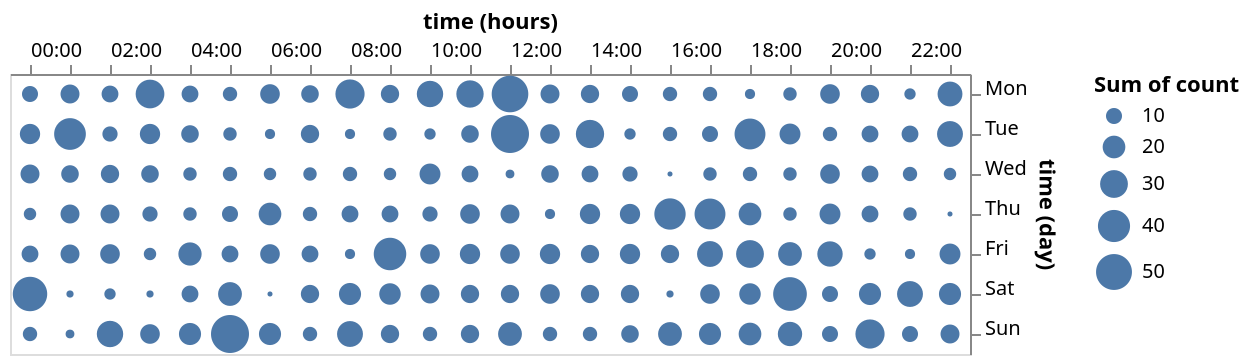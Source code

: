 {"$schema": "https://vega.github.io/schema/vega-lite/v4.json", "description": "Testing labelAngle signals", "data": {"values": [{"time": "2015/01/01 01:00:00", "count": 2}, {"time": "2015/01/01 04:00:00", "count": 3}, {"time": "2015/01/01 05:00:00", "count": 1}, {"time": "2015/01/01 08:00:00", "count": 1}, {"time": "2015/01/01 09:00:00", "count": 3}, {"time": "2015/01/01 11:00:00", "count": 1}, {"time": "2015/01/01 14:00:00", "count": 3}, {"time": "2015/01/01 19:00:00", "count": 1}, {"time": "2015/01/01 22:00:00", "count": 1}, {"time": "2015/01/02 01:00:00", "count": 2}, {"time": "2015/01/02 09:00:00", "count": 1}, {"time": "2015/01/02 10:00:00", "count": 3}, {"time": "2015/01/02 12:00:00", "count": 2}, {"time": "2015/01/02 13:00:00", "count": 2}, {"time": "2015/01/02 21:00:00", "count": 3}, {"time": "2015/01/02 23:00:00", "count": 1}, {"time": "2015/01/03 00:00:00", "count": 2}, {"time": "2015/01/03 08:00:00", "count": 2}, {"time": "2015/01/03 10:00:00", "count": 1}, {"time": "2015/01/03 12:00:00", "count": 2}, {"time": "2015/01/03 13:00:00", "count": 2}, {"time": "2015/01/03 17:00:00", "count": 1}, {"time": "2015/01/03 18:00:00", "count": 1}, {"time": "2015/01/03 21:00:00", "count": 2}, {"time": "2015/01/03 22:00:00", "count": 2}, {"time": "2015/01/04 00:00:00", "count": 2}, {"time": "2015/01/04 13:00:00", "count": 1}, {"time": "2015/01/04 15:00:00", "count": 1}, {"time": "2015/01/04 19:00:00", "count": 1}, {"time": "2015/01/04 20:00:00", "count": 6}, {"time": "2015/01/04 21:00:00", "count": 2}, {"time": "2015/01/05 04:00:00", "count": 1}, {"time": "2015/01/05 06:00:00", "count": 3}, {"time": "2015/01/05 07:00:00", "count": 1}, {"time": "2015/01/05 09:00:00", "count": 1}, {"time": "2015/01/05 10:00:00", "count": 2}, {"time": "2015/01/05 11:00:00", "count": 4}, {"time": "2015/01/05 13:00:00", "count": 2}, {"time": "2015/01/05 14:00:00", "count": 2}, {"time": "2015/01/06 00:00:00", "count": 5}, {"time": "2015/01/06 03:00:00", "count": 1}, {"time": "2015/01/06 04:00:00", "count": 1}, {"time": "2015/01/06 05:00:00", "count": 1}, {"time": "2015/01/06 07:00:00", "count": 9}, {"time": "2015/01/06 11:00:00", "count": 1}, {"time": "2015/01/06 14:00:00", "count": 24}, {"time": "2015/01/06 21:00:00", "count": 1}, {"time": "2015/01/07 02:00:00", "count": 1}, {"time": "2015/01/07 03:00:00", "count": 1}, {"time": "2015/01/07 07:00:00", "count": 1}, {"time": "2015/01/07 08:00:00", "count": 1}, {"time": "2015/01/07 09:00:00", "count": 1}, {"time": "2015/01/07 13:00:00", "count": 1}, {"time": "2015/01/07 14:00:00", "count": 2}, {"time": "2015/01/07 18:00:00", "count": 1}, {"time": "2015/01/07 19:00:00", "count": 2}, {"time": "2015/01/08 01:00:00", "count": 1}, {"time": "2015/01/08 03:00:00", "count": 1}, {"time": "2015/01/08 06:00:00", "count": 12}, {"time": "2015/01/08 09:00:00", "count": 2}, {"time": "2015/01/08 11:00:00", "count": 1}, {"time": "2015/01/08 14:00:00", "count": 2}, {"time": "2015/01/08 18:00:00", "count": 1}, {"time": "2015/01/09 02:00:00", "count": 2}, {"time": "2015/01/09 05:00:00", "count": 1}, {"time": "2015/01/09 07:00:00", "count": 10}, {"time": "2015/01/09 08:00:00", "count": 1}, {"time": "2015/01/09 09:00:00", "count": 1}, {"time": "2015/01/09 13:00:00", "count": 1}, {"time": "2015/01/09 17:00:00", "count": 2}, {"time": "2015/01/09 20:00:00", "count": 4}, {"time": "2015/01/10 05:00:00", "count": 2}, {"time": "2015/01/10 15:00:00", "count": 2}, {"time": "2015/01/10 17:00:00", "count": 5}, {"time": "2015/01/10 22:00:00", "count": 1}, {"time": "2015/01/10 23:00:00", "count": 1}, {"time": "2015/01/11 06:00:00", "count": 2}, {"time": "2015/01/11 09:00:00", "count": 1}, {"time": "2015/01/11 12:00:00", "count": 2}, {"time": "2015/01/11 14:00:00", "count": 2}, {"time": "2015/01/11 16:00:00", "count": 1}, {"time": "2015/01/11 19:00:00", "count": 2}, {"time": "2015/01/11 22:00:00", "count": 1}, {"time": "2015/01/12 00:00:00", "count": 1}, {"time": "2015/01/12 01:00:00", "count": 8}, {"time": "2015/01/12 04:00:00", "count": 1}, {"time": "2015/01/12 06:00:00", "count": 1}, {"time": "2015/01/12 08:00:00", "count": 3}, {"time": "2015/01/12 10:00:00", "count": 1}, {"time": "2015/01/12 11:00:00", "count": 1}, {"time": "2015/01/12 14:00:00", "count": 1}, {"time": "2015/01/12 16:00:00", "count": 1}, {"time": "2015/01/12 17:00:00", "count": 3}, {"time": "2015/01/12 23:00:00", "count": 1}, {"time": "2015/01/13 13:00:00", "count": 1}, {"time": "2015/01/13 15:00:00", "count": 1}, {"time": "2015/01/13 22:00:00", "count": 1}, {"time": "2015/01/14 04:00:00", "count": 1}, {"time": "2015/01/14 08:00:00", "count": 1}, {"time": "2015/01/14 15:00:00", "count": 3}, {"time": "2015/01/14 22:00:00", "count": 1}, {"time": "2015/01/15 00:00:00", "count": 2}, {"time": "2015/01/15 01:00:00", "count": 4}, {"time": "2015/01/15 03:00:00", "count": 2}, {"time": "2015/01/15 11:00:00", "count": 1}, {"time": "2015/01/15 12:00:00", "count": 6}, {"time": "2015/01/15 15:00:00", "count": 1}, {"time": "2015/01/15 19:00:00", "count": 1}, {"time": "2015/01/16 04:00:00", "count": 2}, {"time": "2015/01/16 14:00:00", "count": 2}, {"time": "2015/01/16 15:00:00", "count": 1}, {"time": "2015/01/16 17:00:00", "count": 1}, {"time": "2015/01/16 18:00:00", "count": 1}, {"time": "2015/01/16 19:00:00", "count": 1}, {"time": "2015/01/16 20:00:00", "count": 1}, {"time": "2015/01/17 10:00:00", "count": 1}, {"time": "2015/01/17 22:00:00", "count": 2}, {"time": "2015/01/17 23:00:00", "count": 2}, {"time": "2015/01/18 02:00:00", "count": 5}, {"time": "2015/01/18 03:00:00", "count": 9}, {"time": "2015/01/18 06:00:00", "count": 2}, {"time": "2015/01/18 07:00:00", "count": 1}, {"time": "2015/01/18 10:00:00", "count": 1}, {"time": "2015/01/18 12:00:00", "count": 10}, {"time": "2015/01/18 14:00:00", "count": 1}, {"time": "2015/01/18 15:00:00", "count": 3}, {"time": "2015/01/18 16:00:00", "count": 2}, {"time": "2015/01/18 18:00:00", "count": 2}, {"time": "2015/01/18 19:00:00", "count": 2}, {"time": "2015/01/18 22:00:00", "count": 1}, {"time": "2015/01/19 01:00:00", "count": 3}, {"time": "2015/01/19 03:00:00", "count": 9}, {"time": "2015/01/19 04:00:00", "count": 1}, {"time": "2015/01/19 14:00:00", "count": 9}, {"time": "2015/01/19 20:00:00", "count": 3}, {"time": "2015/01/19 21:00:00", "count": 1}, {"time": "2015/01/19 22:00:00", "count": 2}, {"time": "2015/01/20 00:00:00", "count": 3}, {"time": "2015/01/20 04:00:00", "count": 1}, {"time": "2015/01/20 09:00:00", "count": 1}, {"time": "2015/01/20 10:00:00", "count": 1}, {"time": "2015/01/20 12:00:00", "count": 6}, {"time": "2015/01/20 13:00:00", "count": 5}, {"time": "2015/01/20 20:00:00", "count": 1}, {"time": "2015/01/21 04:00:00", "count": 1}, {"time": "2015/01/21 08:00:00", "count": 2}, {"time": "2015/01/21 11:00:00", "count": 1}, {"time": "2015/01/21 17:00:00", "count": 1}, {"time": "2015/01/21 20:00:00", "count": 1}, {"time": "2015/01/22 10:00:00", "count": 1}, {"time": "2015/01/22 16:00:00", "count": 20}, {"time": "2015/01/23 01:00:00", "count": 1}, {"time": "2015/01/23 03:00:00", "count": 4}, {"time": "2015/01/23 05:00:00", "count": 1}, {"time": "2015/01/23 08:00:00", "count": 1}, {"time": "2015/01/23 13:00:00", "count": 6}, {"time": "2015/01/23 17:00:00", "count": 1}, {"time": "2015/01/23 18:00:00", "count": 3}, {"time": "2015/01/24 00:00:00", "count": 19}, {"time": "2015/01/24 03:00:00", "count": 1}, {"time": "2015/01/24 08:00:00", "count": 1}, {"time": "2015/01/24 10:00:00", "count": 2}, {"time": "2015/01/24 11:00:00", "count": 1}, {"time": "2015/01/24 14:00:00", "count": 1}, {"time": "2015/01/24 20:00:00", "count": 1}, {"time": "2015/01/24 22:00:00", "count": 1}, {"time": "2015/01/25 08:00:00", "count": 12}, {"time": "2015/01/25 15:00:00", "count": 1}, {"time": "2015/01/25 21:00:00", "count": 8}, {"time": "2015/01/25 23:00:00", "count": 1}, {"time": "2015/01/26 06:00:00", "count": 1}, {"time": "2015/01/26 10:00:00", "count": 1}, {"time": "2015/01/26 11:00:00", "count": 6}, {"time": "2015/01/26 15:00:00", "count": 2}, {"time": "2015/01/27 00:00:00", "count": 2}, {"time": "2015/01/27 23:00:00", "count": 1}, {"time": "2015/01/28 02:00:00", "count": 3}, {"time": "2015/01/28 03:00:00", "count": 2}, {"time": "2015/01/28 04:00:00", "count": 2}, {"time": "2015/01/28 05:00:00", "count": 4}, {"time": "2015/01/28 07:00:00", "count": 2}, {"time": "2015/01/28 10:00:00", "count": 12}, {"time": "2015/01/28 11:00:00", "count": 2}, {"time": "2015/01/28 13:00:00", "count": 1}, {"time": "2015/01/28 21:00:00", "count": 1}, {"time": "2015/01/28 22:00:00", "count": 1}, {"time": "2015/01/29 02:00:00", "count": 1}, {"time": "2015/01/29 04:00:00", "count": 1}, {"time": "2015/01/29 10:00:00", "count": 1}, {"time": "2015/01/29 15:00:00", "count": 1}, {"time": "2015/01/29 22:00:00", "count": 1}, {"time": "2015/01/29 23:00:00", "count": 1}, {"time": "2015/01/30 00:00:00", "count": 1}, {"time": "2015/01/30 01:00:00", "count": 2}, {"time": "2015/01/30 09:00:00", "count": 3}, {"time": "2015/01/30 10:00:00", "count": 1}, {"time": "2015/01/30 14:00:00", "count": 1}, {"time": "2015/01/30 18:00:00", "count": 22}, {"time": "2015/01/30 20:00:00", "count": 5}, {"time": "2015/01/30 21:00:00", "count": 1}, {"time": "2015/01/30 23:00:00", "count": 5}, {"time": "2015/01/31 02:00:00", "count": 2}, {"time": "2015/01/31 07:00:00", "count": 10}, {"time": "2015/01/31 13:00:00", "count": 3}, {"time": "2015/01/31 14:00:00", "count": 4}, {"time": "2015/01/31 15:00:00", "count": 3}, {"time": "2015/01/31 16:00:00", "count": 2}, {"time": "2015/01/31 17:00:00", "count": 1}, {"time": "2015/01/31 18:00:00", "count": 1}, {"time": "2015/01/31 23:00:00", "count": 9}, {"time": "2015/02/01 01:00:00", "count": 1}, {"time": "2015/02/01 06:00:00", "count": 5}, {"time": "2015/02/01 08:00:00", "count": 6}, {"time": "2015/02/01 09:00:00", "count": 1}, {"time": "2015/02/01 11:00:00", "count": 1}, {"time": "2015/02/01 19:00:00", "count": 1}, {"time": "2015/02/01 22:00:00", "count": 1}, {"time": "2015/02/01 23:00:00", "count": 1}, {"time": "2015/02/02 06:00:00", "count": 1}, {"time": "2015/02/02 09:00:00", "count": 3}, {"time": "2015/02/02 13:00:00", "count": 2}, {"time": "2015/02/02 17:00:00", "count": 1}, {"time": "2015/02/02 18:00:00", "count": 1}, {"time": "2015/02/02 19:00:00", "count": 1}, {"time": "2015/02/03 04:00:00", "count": 1}, {"time": "2015/02/03 06:00:00", "count": 1}, {"time": "2015/02/03 09:00:00", "count": 1}, {"time": "2015/02/03 17:00:00", "count": 2}, {"time": "2015/02/03 18:00:00", "count": 7}, {"time": "2015/02/03 22:00:00", "count": 1}, {"time": "2015/02/04 10:00:00", "count": 1}, {"time": "2015/02/04 11:00:00", "count": 3}, {"time": "2015/02/04 14:00:00", "count": 2}, {"time": "2015/02/04 18:00:00", "count": 1}, {"time": "2015/02/05 16:00:00", "count": 1}, {"time": "2015/02/05 17:00:00", "count": 6}, {"time": "2015/02/05 19:00:00", "count": 2}, {"time": "2015/02/06 00:00:00", "count": 3}, {"time": "2015/02/06 05:00:00", "count": 1}, {"time": "2015/02/06 09:00:00", "count": 1}, {"time": "2015/02/06 10:00:00", "count": 3}, {"time": "2015/02/06 12:00:00", "count": 1}, {"time": "2015/02/06 15:00:00", "count": 6}, {"time": "2015/02/06 19:00:00", "count": 1}, {"time": "2015/02/06 22:00:00", "count": 1}, {"time": "2015/02/06 23:00:00", "count": 7}, {"time": "2015/02/07 01:00:00", "count": 1}, {"time": "2015/02/07 10:00:00", "count": 2}, {"time": "2015/02/07 11:00:00", "count": 2}, {"time": "2015/02/07 12:00:00", "count": 2}, {"time": "2015/02/07 13:00:00", "count": 1}, {"time": "2015/02/07 14:00:00", "count": 1}, {"time": "2015/02/07 19:00:00", "count": 11}, {"time": "2015/02/08 02:00:00", "count": 1}, {"time": "2015/02/08 05:00:00", "count": 1}, {"time": "2015/02/08 06:00:00", "count": 1}, {"time": "2015/02/08 15:00:00", "count": 1}, {"time": "2015/02/08 16:00:00", "count": 2}, {"time": "2015/02/08 17:00:00", "count": 1}, {"time": "2015/02/08 18:00:00", "count": 3}, {"time": "2015/02/08 19:00:00", "count": 4}, {"time": "2015/02/08 23:00:00", "count": 1}, {"time": "2015/02/09 00:00:00", "count": 1}, {"time": "2015/02/09 05:00:00", "count": 1}, {"time": "2015/02/09 07:00:00", "count": 2}, {"time": "2015/02/09 11:00:00", "count": 4}, {"time": "2015/02/09 15:00:00", "count": 1}, {"time": "2015/02/09 20:00:00", "count": 5}, {"time": "2015/02/09 21:00:00", "count": 1}, {"time": "2015/02/09 23:00:00", "count": 1}, {"time": "2015/02/10 02:00:00", "count": 2}, {"time": "2015/02/10 03:00:00", "count": 2}, {"time": "2015/02/10 07:00:00", "count": 2}, {"time": "2015/02/10 11:00:00", "count": 1}, {"time": "2015/02/10 23:00:00", "count": 3}, {"time": "2015/02/11 01:00:00", "count": 7}, {"time": "2015/02/11 05:00:00", "count": 1}, {"time": "2015/02/11 07:00:00", "count": 1}, {"time": "2015/02/11 14:00:00", "count": 2}, {"time": "2015/02/11 17:00:00", "count": 1}, {"time": "2015/02/11 22:00:00", "count": 2}, {"time": "2015/02/12 08:00:00", "count": 6}, {"time": "2015/02/12 10:00:00", "count": 1}, {"time": "2015/02/12 13:00:00", "count": 1}, {"time": "2015/02/12 18:00:00", "count": 3}, {"time": "2015/02/12 20:00:00", "count": 1}, {"time": "2015/02/13 09:00:00", "count": 1}, {"time": "2015/02/13 13:00:00", "count": 2}, {"time": "2015/02/13 16:00:00", "count": 1}, {"time": "2015/02/13 18:00:00", "count": 1}, {"time": "2015/02/13 19:00:00", "count": 4}, {"time": "2015/02/14 00:00:00", "count": 1}, {"time": "2015/02/14 02:00:00", "count": 1}, {"time": "2015/02/14 07:00:00", "count": 1}, {"time": "2015/02/14 11:00:00", "count": 1}, {"time": "2015/02/14 13:00:00", "count": 4}, {"time": "2015/02/14 14:00:00", "count": 2}, {"time": "2015/02/14 17:00:00", "count": 1}, {"time": "2015/02/14 19:00:00", "count": 26}, {"time": "2015/02/15 00:00:00", "count": 3}, {"time": "2015/02/15 03:00:00", "count": 1}, {"time": "2015/02/15 07:00:00", "count": 3}, {"time": "2015/02/15 09:00:00", "count": 2}, {"time": "2015/02/15 11:00:00", "count": 2}, {"time": "2015/02/15 13:00:00", "count": 4}, {"time": "2015/02/15 16:00:00", "count": 1}, {"time": "2015/02/15 20:00:00", "count": 1}, {"time": "2015/02/15 22:00:00", "count": 1}, {"time": "2015/02/16 07:00:00", "count": 1}, {"time": "2015/02/16 10:00:00", "count": 20}, {"time": "2015/02/16 17:00:00", "count": 1}, {"time": "2015/02/17 00:00:00", "count": 2}, {"time": "2015/02/17 02:00:00", "count": 1}, {"time": "2015/02/17 04:00:00", "count": 1}, {"time": "2015/02/17 05:00:00", "count": 1}, {"time": "2015/02/17 10:00:00", "count": 1}, {"time": "2015/02/17 11:00:00", "count": 1}, {"time": "2015/02/17 12:00:00", "count": 2}, {"time": "2015/02/17 20:00:00", "count": 1}, {"time": "2015/02/17 21:00:00", "count": 1}, {"time": "2015/02/17 22:00:00", "count": 3}, {"time": "2015/02/18 02:00:00", "count": 2}, {"time": "2015/02/18 03:00:00", "count": 1}, {"time": "2015/02/18 04:00:00", "count": 1}, {"time": "2015/02/18 08:00:00", "count": 1}, {"time": "2015/02/18 09:00:00", "count": 2}, {"time": "2015/02/18 11:00:00", "count": 1}, {"time": "2015/02/18 20:00:00", "count": 1}, {"time": "2015/02/19 04:00:00", "count": 1}, {"time": "2015/02/19 09:00:00", "count": 2}, {"time": "2015/02/19 10:00:00", "count": 1}, {"time": "2015/02/19 11:00:00", "count": 3}, {"time": "2015/02/19 15:00:00", "count": 1}, {"time": "2015/02/19 18:00:00", "count": 1}, {"time": "2015/02/19 20:00:00", "count": 1}, {"time": "2015/02/19 22:00:00", "count": 2}, {"time": "2015/02/20 01:00:00", "count": 1}, {"time": "2015/02/20 05:00:00", "count": 1}, {"time": "2015/02/20 06:00:00", "count": 1}, {"time": "2015/02/20 12:00:00", "count": 4}, {"time": "2015/02/20 16:00:00", "count": 5}, {"time": "2015/02/20 23:00:00", "count": 1}, {"time": "2015/02/21 17:00:00", "count": 1}, {"time": "2015/02/21 18:00:00", "count": 4}, {"time": "2015/02/21 20:00:00", "count": 1}, {"time": "2015/02/21 21:00:00", "count": 1}, {"time": "2015/02/22 00:00:00", "count": 1}, {"time": "2015/02/22 04:00:00", "count": 5}, {"time": "2015/02/22 10:00:00", "count": 1}, {"time": "2015/02/22 12:00:00", "count": 2}, {"time": "2015/02/22 14:00:00", "count": 1}, {"time": "2015/02/22 21:00:00", "count": 12}, {"time": "2015/02/23 03:00:00", "count": 1}, {"time": "2015/02/23 08:00:00", "count": 1}, {"time": "2015/02/23 13:00:00", "count": 7}, {"time": "2015/02/23 16:00:00", "count": 1}, {"time": "2015/02/23 17:00:00", "count": 1}, {"time": "2015/02/23 21:00:00", "count": 1}, {"time": "2015/02/24 02:00:00", "count": 1}, {"time": "2015/02/24 03:00:00", "count": 5}, {"time": "2015/02/24 14:00:00", "count": 1}, {"time": "2015/02/24 21:00:00", "count": 2}, {"time": "2015/02/24 23:00:00", "count": 20}, {"time": "2015/02/25 01:00:00", "count": 3}, {"time": "2015/02/25 06:00:00", "count": 1}, {"time": "2015/02/25 08:00:00", "count": 1}, {"time": "2015/02/25 21:00:00", "count": 1}, {"time": "2015/02/26 01:00:00", "count": 1}, {"time": "2015/02/26 07:00:00", "count": 5}, {"time": "2015/02/26 14:00:00", "count": 8}, {"time": "2015/02/26 17:00:00", "count": 27}, {"time": "2015/02/26 20:00:00", "count": 1}, {"time": "2015/02/27 01:00:00", "count": 4}, {"time": "2015/02/27 02:00:00", "count": 3}, {"time": "2015/02/27 04:00:00", "count": 1}, {"time": "2015/02/27 05:00:00", "count": 1}, {"time": "2015/02/27 06:00:00", "count": 2}, {"time": "2015/02/27 10:00:00", "count": 1}, {"time": "2015/02/27 15:00:00", "count": 1}, {"time": "2015/02/27 16:00:00", "count": 1}, {"time": "2015/02/27 17:00:00", "count": 1}, {"time": "2015/02/27 19:00:00", "count": 2}, {"time": "2015/02/27 20:00:00", "count": 6}, {"time": "2015/02/28 00:00:00", "count": 2}, {"time": "2015/02/28 13:00:00", "count": 1}, {"time": "2015/02/28 15:00:00", "count": 1}, {"time": "2015/02/28 21:00:00", "count": 3}, {"time": "2015/03/01 01:00:00", "count": 1}, {"time": "2015/03/01 02:00:00", "count": 14}, {"time": "2015/03/01 04:00:00", "count": 2}, {"time": "2015/03/01 06:00:00", "count": 1}, {"time": "2015/03/01 11:00:00", "count": 1}, {"time": "2015/03/01 14:00:00", "count": 1}, {"time": "2015/03/01 18:00:00", "count": 13}, {"time": "2015/03/01 19:00:00", "count": 5}, {"time": "2015/03/01 23:00:00", "count": 1}, {"time": "2015/03/02 05:00:00", "count": 3}, {"time": "2015/03/02 08:00:00", "count": 15}, {"time": "2015/03/02 10:00:00", "count": 1}, {"time": "2015/03/02 19:00:00", "count": 1}, {"time": "2015/03/02 20:00:00", "count": 1}, {"time": "2015/03/02 21:00:00", "count": 1}, {"time": "2015/03/03 09:00:00", "count": 1}, {"time": "2015/03/03 12:00:00", "count": 41}, {"time": "2015/03/03 19:00:00", "count": 3}, {"time": "2015/03/04 00:00:00", "count": 2}, {"time": "2015/03/04 11:00:00", "count": 2}, {"time": "2015/03/04 13:00:00", "count": 1}, {"time": "2015/03/04 15:00:00", "count": 2}, {"time": "2015/03/05 06:00:00", "count": 4}, {"time": "2015/03/05 12:00:00", "count": 1}, {"time": "2015/03/05 16:00:00", "count": 2}, {"time": "2015/03/05 17:00:00", "count": 1}, {"time": "2015/03/05 20:00:00", "count": 3}, {"time": "2015/03/05 21:00:00", "count": 2}, {"time": "2015/03/06 02:00:00", "count": 5}, {"time": "2015/03/06 03:00:00", "count": 2}, {"time": "2015/03/06 04:00:00", "count": 12}, {"time": "2015/03/06 05:00:00", "count": 1}, {"time": "2015/03/06 09:00:00", "count": 4}, {"time": "2015/03/06 10:00:00", "count": 1}, {"time": "2015/03/06 11:00:00", "count": 1}, {"time": "2015/03/06 12:00:00", "count": 4}, {"time": "2015/03/07 00:00:00", "count": 2}, {"time": "2015/03/07 01:00:00", "count": 1}, {"time": "2015/03/07 04:00:00", "count": 10}, {"time": "2015/03/07 05:00:00", "count": 6}, {"time": "2015/03/07 08:00:00", "count": 3}, {"time": "2015/03/07 12:00:00", "count": 1}, {"time": "2015/03/07 17:00:00", "count": 1}, {"time": "2015/03/07 20:00:00", "count": 2}, {"time": "2015/03/08 04:00:00", "count": 1}, {"time": "2015/03/08 08:00:00", "count": 1}, {"time": "2015/03/08 11:00:00", "count": 1}, {"time": "2015/03/08 14:00:00", "count": 1}, {"time": "2015/03/08 18:00:00", "count": 1}, {"time": "2015/03/09 00:00:00", "count": 3}, {"time": "2015/03/09 03:00:00", "count": 2}, {"time": "2015/03/09 06:00:00", "count": 1}, {"time": "2015/03/09 12:00:00", "count": 3}, {"time": "2015/03/09 13:00:00", "count": 1}, {"time": "2015/03/09 17:00:00", "count": 1}, {"time": "2015/03/09 19:00:00", "count": 1}, {"time": "2015/03/09 20:00:00", "count": 1}, {"time": "2015/03/09 23:00:00", "count": 3}, {"time": "2015/03/10 00:00:00", "count": 3}, {"time": "2015/03/10 05:00:00", "count": 1}, {"time": "2015/03/10 13:00:00", "count": 2}, {"time": "2015/03/10 14:00:00", "count": 4}, {"time": "2015/03/10 16:00:00", "count": 1}, {"time": "2015/03/10 19:00:00", "count": 5}, {"time": "2015/03/10 20:00:00", "count": 5}, {"time": "2015/03/10 22:00:00", "count": 1}, {"time": "2015/03/10 23:00:00", "count": 1}, {"time": "2015/03/11 00:00:00", "count": 1}, {"time": "2015/03/11 01:00:00", "count": 1}, {"time": "2015/03/11 02:00:00", "count": 1}, {"time": "2015/03/11 07:00:00", "count": 2}, {"time": "2015/03/11 08:00:00", "count": 1}, {"time": "2015/03/11 09:00:00", "count": 1}, {"time": "2015/03/11 12:00:00", "count": 1}, {"time": "2015/03/11 20:00:00", "count": 3}, {"time": "2015/03/11 23:00:00", "count": 2}, {"time": "2015/03/12 06:00:00", "count": 1}, {"time": "2015/03/12 10:00:00", "count": 3}, {"time": "2015/03/12 11:00:00", "count": 2}, {"time": "2015/03/12 18:00:00", "count": 2}, {"time": "2015/03/12 20:00:00", "count": 1}, {"time": "2015/03/13 06:00:00", "count": 1}, {"time": "2015/03/13 12:00:00", "count": 1}, {"time": "2015/03/13 19:00:00", "count": 1}, {"time": "2015/03/13 20:00:00", "count": 2}, {"time": "2015/03/13 23:00:00", "count": 1}, {"time": "2015/03/14 13:00:00", "count": 2}, {"time": "2015/03/14 15:00:00", "count": 1}, {"time": "2015/03/14 19:00:00", "count": 6}, {"time": "2015/03/14 23:00:00", "count": 1}, {"time": "2015/03/15 05:00:00", "count": 54}, {"time": "2015/03/15 07:00:00", "count": 2}, {"time": "2015/03/15 08:00:00", "count": 1}, {"time": "2015/03/15 10:00:00", "count": 3}, {"time": "2015/03/15 11:00:00", "count": 5}, {"time": "2015/03/15 12:00:00", "count": 1}, {"time": "2015/03/15 16:00:00", "count": 2}, {"time": "2015/03/15 17:00:00", "count": 2}, {"time": "2015/03/15 22:00:00", "count": 1}, {"time": "2015/03/16 00:00:00", "count": 1}, {"time": "2015/03/16 03:00:00", "count": 2}, {"time": "2015/03/16 08:00:00", "count": 4}, {"time": "2015/03/16 15:00:00", "count": 1}, {"time": "2015/03/16 19:00:00", "count": 1}, {"time": "2015/03/16 22:00:00", "count": 1}, {"time": "2015/03/16 23:00:00", "count": 1}, {"time": "2015/03/17 01:00:00", "count": 34}, {"time": "2015/03/17 09:00:00", "count": 1}, {"time": "2015/03/17 17:00:00", "count": 2}, {"time": "2015/03/17 18:00:00", "count": 2}, {"time": "2015/03/17 20:00:00", "count": 1}, {"time": "2015/03/17 22:00:00", "count": 1}, {"time": "2015/03/17 23:00:00", "count": 1}, {"time": "2015/03/18 02:00:00", "count": 1}, {"time": "2015/03/18 03:00:00", "count": 2}, {"time": "2015/03/18 04:00:00", "count": 1}, {"time": "2015/03/18 06:00:00", "count": 1}, {"time": "2015/03/18 10:00:00", "count": 1}, {"time": "2015/03/18 13:00:00", "count": 1}, {"time": "2015/03/18 20:00:00", "count": 1}, {"time": "2015/03/18 22:00:00", "count": 1}, {"time": "2015/03/19 01:00:00", "count": 2}, {"time": "2015/03/19 07:00:00", "count": 2}, {"time": "2015/03/19 08:00:00", "count": 2}, {"time": "2015/03/19 10:00:00", "count": 1}, {"time": "2015/03/19 14:00:00", "count": 2}, {"time": "2015/03/20 00:00:00", "count": 1}, {"time": "2015/03/20 01:00:00", "count": 1}, {"time": "2015/03/20 09:00:00", "count": 26}, {"time": "2015/03/20 10:00:00", "count": 1}, {"time": "2015/03/20 11:00:00", "count": 8}, {"time": "2015/03/20 19:00:00", "count": 1}, {"time": "2015/03/21 09:00:00", "count": 17}, {"time": "2015/03/21 11:00:00", "count": 5}, {"time": "2015/03/21 14:00:00", "count": 1}, {"time": "2015/03/21 17:00:00", "count": 3}, {"time": "2015/03/21 18:00:00", "count": 4}, {"time": "2015/03/21 19:00:00", "count": 1}, {"time": "2015/03/22 02:00:00", "count": 4}, {"time": "2015/03/22 04:00:00", "count": 1}, {"time": "2015/03/22 11:00:00", "count": 1}, {"time": "2015/03/22 12:00:00", "count": 2}, {"time": "2015/03/22 17:00:00", "count": 12}, {"time": "2015/03/22 21:00:00", "count": 1}, {"time": "2015/03/23 02:00:00", "count": 3}, {"time": "2015/03/23 03:00:00", "count": 3}, {"time": "2015/03/23 06:00:00", "count": 1}, {"time": "2015/03/23 09:00:00", "count": 3}, {"time": "2015/03/23 11:00:00", "count": 1}, {"time": "2015/03/23 15:00:00", "count": 1}, {"time": "2015/03/23 17:00:00", "count": 1}, {"time": "2015/03/23 19:00:00", "count": 2}, {"time": "2015/03/23 20:00:00", "count": 3}, {"time": "2015/03/23 23:00:00", "count": 1}, {"time": "2015/03/24 04:00:00", "count": 1}, {"time": "2015/03/24 06:00:00", "count": 2}, {"time": "2015/03/24 12:00:00", "count": 4}, {"time": "2015/03/24 13:00:00", "count": 2}, {"time": "2015/03/24 18:00:00", "count": 13}, {"time": "2015/03/25 00:00:00", "count": 1}, {"time": "2015/03/25 21:00:00", "count": 1}, {"time": "2015/03/25 23:00:00", "count": 2}, {"time": "2015/03/26 02:00:00", "count": 5}, {"time": "2015/03/26 04:00:00", "count": 1}, {"time": "2015/03/26 05:00:00", "count": 2}, {"time": "2015/03/26 09:00:00", "count": 1}, {"time": "2015/03/26 12:00:00", "count": 1}, {"time": "2015/03/26 15:00:00", "count": 1}, {"time": "2015/03/26 20:00:00", "count": 4}, {"time": "2015/03/27 00:00:00", "count": 2}, {"time": "2015/03/27 01:00:00", "count": 1}, {"time": "2015/03/27 04:00:00", "count": 2}, {"time": "2015/03/27 06:00:00", "count": 3}, {"time": "2015/03/27 07:00:00", "count": 1}, {"time": "2015/03/27 14:00:00", "count": 2}, {"time": "2015/03/27 16:00:00", "count": 1}, {"time": "2015/03/27 17:00:00", "count": 14}, {"time": "2015/03/27 18:00:00", "count": 1}, {"time": "2015/03/27 19:00:00", "count": 8}, {"time": "2015/03/27 20:00:00", "count": 3}, {"time": "2015/03/28 00:00:00", "count": 4}, {"time": "2015/03/28 12:00:00", "count": 5}, {"time": "2015/03/28 18:00:00", "count": 1}, {"time": "2015/03/28 22:00:00", "count": 15}, {"time": "2015/03/29 03:00:00", "count": 4}, {"time": "2015/03/29 06:00:00", "count": 1}, {"time": "2015/03/29 08:00:00", "count": 1}, {"time": "2015/03/29 09:00:00", "count": 7}, {"time": "2015/03/29 19:00:00", "count": 2}, {"time": "2015/03/29 20:00:00", "count": 2}, {"time": "2015/03/29 23:00:00", "count": 2}, {"time": "2015/03/30 01:00:00", "count": 1}, {"time": "2015/03/30 08:00:00", "count": 1}, {"time": "2015/03/31 00:00:00", "count": 1}, {"time": "2015/03/31 02:00:00", "count": 1}, {"time": "2015/03/31 04:00:00", "count": 1}, {"time": "2015/03/31 07:00:00", "count": 2}, {"time": "2015/03/31 15:00:00", "count": 3}, {"time": "2015/03/31 21:00:00", "count": 7}, {"time": "2015/04/01 00:00:00", "count": 2}, {"time": "2015/04/01 03:00:00", "count": 1}, {"time": "2015/04/01 04:00:00", "count": 1}, {"time": "2015/04/01 05:00:00", "count": 1}, {"time": "2015/04/01 09:00:00", "count": 1}, {"time": "2015/04/01 10:00:00", "count": 1}, {"time": "2015/04/01 13:00:00", "count": 7}, {"time": "2015/04/01 15:00:00", "count": 1}, {"time": "2015/04/01 19:00:00", "count": 1}, {"time": "2015/04/01 20:00:00", "count": 2}, {"time": "2015/04/01 22:00:00", "count": 1}, {"time": "2015/04/02 01:00:00", "count": 1}, {"time": "2015/04/02 05:00:00", "count": 2}, {"time": "2015/04/02 08:00:00", "count": 1}, {"time": "2015/04/02 11:00:00", "count": 5}, {"time": "2015/04/02 16:00:00", "count": 1}, {"time": "2015/04/02 18:00:00", "count": 3}, {"time": "2015/04/02 21:00:00", "count": 9}, {"time": "2015/04/02 22:00:00", "count": 1}, {"time": "2015/04/03 05:00:00", "count": 2}, {"time": "2015/04/03 06:00:00", "count": 3}, {"time": "2015/04/03 10:00:00", "count": 1}, {"time": "2015/04/03 14:00:00", "count": 6}, {"time": "2015/04/03 18:00:00", "count": 1}, {"time": "2015/04/03 21:00:00", "count": 1}, {"time": "2015/04/03 22:00:00", "count": 1}, {"time": "2015/04/03 23:00:00", "count": 1}, {"time": "2015/04/04 12:00:00", "count": 1}, {"time": "2015/04/04 15:00:00", "count": 4}, {"time": "2015/04/05 01:00:00", "count": 1}, {"time": "2015/04/05 02:00:00", "count": 2}, {"time": "2015/04/05 06:00:00", "count": 2}, {"time": "2015/04/05 07:00:00", "count": 1}, {"time": "2015/04/05 09:00:00", "count": 1}, {"time": "2015/04/05 13:00:00", "count": 1}, {"time": "2015/04/05 16:00:00", "count": 8}, {"time": "2015/04/05 20:00:00", "count": 1}, {"time": "2015/04/05 23:00:00", "count": 5}, {"time": "2015/04/06 00:00:00", "count": 2}, {"time": "2015/04/06 02:00:00", "count": 4}, {"time": "2015/04/06 05:00:00", "count": 2}, {"time": "2015/04/06 08:00:00", "count": 5}, {"time": "2015/04/06 09:00:00", "count": 3}, {"time": "2015/04/06 12:00:00", "count": 1}, {"time": "2015/04/06 15:00:00", "count": 1}, {"time": "2015/04/06 16:00:00", "count": 1}, {"time": "2015/04/06 19:00:00", "count": 1}, {"time": "2015/04/06 21:00:00", "count": 5}, {"time": "2015/04/06 23:00:00", "count": 14}, {"time": "2015/04/07 03:00:00", "count": 4}, {"time": "2015/04/07 04:00:00", "count": 3}, {"time": "2015/04/07 12:00:00", "count": 1}, {"time": "2015/04/07 14:00:00", "count": 2}, {"time": "2015/04/07 16:00:00", "count": 1}, {"time": "2015/04/07 18:00:00", "count": 14}, {"time": "2015/04/07 19:00:00", "count": 1}, {"time": "2015/04/08 02:00:00", "count": 1}, {"time": "2015/04/08 03:00:00", "count": 1}, {"time": "2015/04/08 06:00:00", "count": 2}, {"time": "2015/04/08 07:00:00", "count": 1}, {"time": "2015/04/08 18:00:00", "count": 1}, {"time": "2015/04/08 20:00:00", "count": 2}, {"time": "2015/04/08 21:00:00", "count": 3}, {"time": "2015/04/09 03:00:00", "count": 1}, {"time": "2015/04/09 04:00:00", "count": 1}, {"time": "2015/04/09 06:00:00", "count": 1}, {"time": "2015/04/09 10:00:00", "count": 1}, {"time": "2015/04/09 16:00:00", "count": 2}, {"time": "2015/04/10 00:00:00", "count": 4}, {"time": "2015/04/10 12:00:00", "count": 2}, {"time": "2015/04/10 13:00:00", "count": 2}, {"time": "2015/04/10 17:00:00", "count": 1}, {"time": "2015/04/10 22:00:00", "count": 1}, {"time": "2015/04/10 23:00:00", "count": 1}, {"time": "2015/04/11 08:00:00", "count": 12}, {"time": "2015/04/11 10:00:00", "count": 1}, {"time": "2015/04/11 14:00:00", "count": 3}, {"time": "2015/04/12 12:00:00", "count": 1}, {"time": "2015/04/12 23:00:00", "count": 1}, {"time": "2015/04/13 03:00:00", "count": 13}, {"time": "2015/04/13 04:00:00", "count": 6}, {"time": "2015/04/13 05:00:00", "count": 1}, {"time": "2015/04/13 07:00:00", "count": 2}, {"time": "2015/04/14 01:00:00", "count": 3}, {"time": "2015/04/14 02:00:00", "count": 2}, {"time": "2015/04/14 05:00:00", "count": 1}, {"time": "2015/04/14 10:00:00", "count": 1}, {"time": "2015/04/14 12:00:00", "count": 1}, {"time": "2015/04/14 13:00:00", "count": 1}, {"time": "2015/04/14 17:00:00", "count": 6}, {"time": "2015/04/14 19:00:00", "count": 1}, {"time": "2015/04/15 00:00:00", "count": 1}, {"time": "2015/04/15 02:00:00", "count": 1}, {"time": "2015/04/15 03:00:00", "count": 1}, {"time": "2015/04/15 06:00:00", "count": 1}, {"time": "2015/04/15 10:00:00", "count": 1}, {"time": "2015/04/15 17:00:00", "count": 2}, {"time": "2015/04/15 20:00:00", "count": 1}, {"time": "2015/04/16 09:00:00", "count": 1}, {"time": "2015/04/16 11:00:00", "count": 2}, {"time": "2015/04/16 12:00:00", "count": 1}, {"time": "2015/04/16 14:00:00", "count": 1}, {"time": "2015/04/16 15:00:00", "count": 1}, {"time": "2015/04/16 17:00:00", "count": 2}, {"time": "2015/04/16 19:00:00", "count": 2}, {"time": "2015/04/16 22:00:00", "count": 2}, {"time": "2015/04/17 06:00:00", "count": 5}, {"time": "2015/04/17 09:00:00", "count": 1}, {"time": "2015/04/17 11:00:00", "count": 3}, {"time": "2015/04/17 12:00:00", "count": 1}, {"time": "2015/04/17 14:00:00", "count": 2}, {"time": "2015/04/17 15:00:00", "count": 2}, {"time": "2015/04/17 16:00:00", "count": 3}, {"time": "2015/04/17 17:00:00", "count": 1}, {"time": "2015/04/18 00:00:00", "count": 1}, {"time": "2015/04/18 05:00:00", "count": 1}, {"time": "2015/04/18 10:00:00", "count": 1}, {"time": "2015/04/18 11:00:00", "count": 2}, {"time": "2015/04/18 12:00:00", "count": 1}, {"time": "2015/04/18 17:00:00", "count": 1}, {"time": "2015/04/18 23:00:00", "count": 2}, {"time": "2015/04/19 00:00:00", "count": 1}, {"time": "2015/04/19 04:00:00", "count": 9}, {"time": "2015/04/19 09:00:00", "count": 1}, {"time": "2015/04/19 12:00:00", "count": 2}, {"time": "2015/04/19 13:00:00", "count": 2}, {"time": "2015/04/19 14:00:00", "count": 1}, {"time": "2015/04/19 15:00:00", "count": 6}, {"time": "2015/04/19 16:00:00", "count": 2}, {"time": "2015/04/19 19:00:00", "count": 1}, {"time": "2015/04/20 01:00:00", "count": 1}, {"time": "2015/04/20 07:00:00", "count": 1}, {"time": "2015/04/20 10:00:00", "count": 1}, {"time": "2015/04/20 11:00:00", "count": 2}, {"time": "2015/04/20 18:00:00", "count": 1}, {"time": "2015/04/20 23:00:00", "count": 1}, {"time": "2015/04/21 22:00:00", "count": 2}, {"time": "2015/04/22 00:00:00", "count": 1}, {"time": "2015/04/22 05:00:00", "count": 1}, {"time": "2015/04/22 10:00:00", "count": 1}, {"time": "2015/04/22 15:00:00", "count": 1}, {"time": "2015/04/22 17:00:00", "count": 3}, {"time": "2015/04/22 18:00:00", "count": 2}, {"time": "2015/04/22 21:00:00", "count": 3}, {"time": "2015/04/22 22:00:00", "count": 1}, {"time": "2015/04/23 05:00:00", "count": 1}, {"time": "2015/04/23 17:00:00", "count": 1}, {"time": "2015/04/23 18:00:00", "count": 1}, {"time": "2015/04/24 02:00:00", "count": 1}, {"time": "2015/04/24 16:00:00", "count": 2}, {"time": "2015/04/24 17:00:00", "count": 1}, {"time": "2015/04/24 20:00:00", "count": 4}, {"time": "2015/04/25 08:00:00", "count": 1}, {"time": "2015/04/25 13:00:00", "count": 1}, {"time": "2015/04/25 17:00:00", "count": 1}, {"time": "2015/04/26 04:00:00", "count": 1}, {"time": "2015/04/26 06:00:00", "count": 4}, {"time": "2015/04/26 07:00:00", "count": 1}, {"time": "2015/04/26 16:00:00", "count": 4}, {"time": "2015/04/26 21:00:00", "count": 1}, {"time": "2015/04/26 23:00:00", "count": 1}, {"time": "2015/04/27 01:00:00", "count": 1}, {"time": "2015/04/27 07:00:00", "count": 3}, {"time": "2015/04/27 09:00:00", "count": 1}, {"time": "2015/04/27 14:00:00", "count": 1}, {"time": "2015/04/27 15:00:00", "count": 4}, {"time": "2015/04/27 18:00:00", "count": 1}, {"time": "2015/04/27 22:00:00", "count": 1}, {"time": "2015/04/28 01:00:00", "count": 1}, {"time": "2015/04/28 02:00:00", "count": 1}, {"time": "2015/04/28 04:00:00", "count": 1}, {"time": "2015/04/28 08:00:00", "count": 1}, {"time": "2015/04/28 09:00:00", "count": 2}, {"time": "2015/04/28 12:00:00", "count": 1}, {"time": "2015/04/28 19:00:00", "count": 4}, {"time": "2015/04/28 22:00:00", "count": 1}, {"time": "2015/04/29 02:00:00", "count": 2}, {"time": "2015/04/29 05:00:00", "count": 1}, {"time": "2015/04/29 06:00:00", "count": 1}, {"time": "2015/04/29 18:00:00", "count": 2}, {"time": "2015/04/29 19:00:00", "count": 3}, {"time": "2015/04/29 20:00:00", "count": 1}, {"time": "2015/04/29 21:00:00", "count": 1}, {"time": "2015/04/30 01:00:00", "count": 1}, {"time": "2015/04/30 02:00:00", "count": 1}, {"time": "2015/04/30 03:00:00", "count": 1}, {"time": "2015/04/30 09:00:00", "count": 1}, {"time": "2015/04/30 13:00:00", "count": 2}, {"time": "2015/04/30 16:00:00", "count": 3}, {"time": "2015/04/30 18:00:00", "count": 9}, {"time": "2015/04/30 20:00:00", "count": 6}, {"time": "2015/05/01 02:00:00", "count": 1}, {"time": "2015/05/01 04:00:00", "count": 1}, {"time": "2015/05/01 05:00:00", "count": 1}, {"time": "2015/05/01 08:00:00", "count": 1}, {"time": "2015/05/01 10:00:00", "count": 2}, {"time": "2015/05/01 11:00:00", "count": 2}, {"time": "2015/05/01 15:00:00", "count": 2}, {"time": "2015/05/02 00:00:00", "count": 4}, {"time": "2015/05/02 03:00:00", "count": 1}, {"time": "2015/05/02 05:00:00", "count": 3}, {"time": "2015/05/02 06:00:00", "count": 1}, {"time": "2015/05/02 10:00:00", "count": 5}, {"time": "2015/05/02 15:00:00", "count": 2}, {"time": "2015/05/03 02:00:00", "count": 1}, {"time": "2015/05/03 05:00:00", "count": 1}, {"time": "2015/05/03 12:00:00", "count": 2}, {"time": "2015/05/03 17:00:00", "count": 4}, {"time": "2015/05/03 19:00:00", "count": 4}, {"time": "2015/05/03 23:00:00", "count": 1}, {"time": "2015/05/04 02:00:00", "count": 1}, {"time": "2015/05/04 05:00:00", "count": 1}, {"time": "2015/05/04 06:00:00", "count": 7}, {"time": "2015/05/04 08:00:00", "count": 3}, {"time": "2015/05/04 09:00:00", "count": 1}, {"time": "2015/05/04 11:00:00", "count": 11}, {"time": "2015/05/04 13:00:00", "count": 1}, {"time": "2015/05/04 16:00:00", "count": 1}, {"time": "2015/05/05 02:00:00", "count": 1}, {"time": "2015/05/05 03:00:00", "count": 2}, {"time": "2015/05/05 11:00:00", "count": 1}, {"time": "2015/05/05 16:00:00", "count": 4}, {"time": "2015/05/05 22:00:00", "count": 1}, {"time": "2015/05/06 14:00:00", "count": 4}, {"time": "2015/05/06 15:00:00", "count": 2}, {"time": "2015/05/06 16:00:00", "count": 1}, {"time": "2015/05/06 18:00:00", "count": 1}, {"time": "2015/05/06 19:00:00", "count": 1}, {"time": "2015/05/06 23:00:00", "count": 2}, {"time": "2015/05/07 00:00:00", "count": 1}, {"time": "2015/05/07 01:00:00", "count": 2}, {"time": "2015/05/07 02:00:00", "count": 3}, {"time": "2015/05/07 03:00:00", "count": 2}, {"time": "2015/05/07 05:00:00", "count": 3}, {"time": "2015/05/07 12:00:00", "count": 5}, {"time": "2015/05/07 16:00:00", "count": 1}, {"time": "2015/05/08 02:00:00", "count": 3}, {"time": "2015/05/08 09:00:00", "count": 1}, {"time": "2015/05/08 15:00:00", "count": 1}, {"time": "2015/05/08 17:00:00", "count": 1}, {"time": "2015/05/08 19:00:00", "count": 2}, {"time": "2015/05/09 00:00:00", "count": 1}, {"time": "2015/05/09 04:00:00", "count": 1}, {"time": "2015/05/09 05:00:00", "count": 9}, {"time": "2015/05/09 07:00:00", "count": 1}, {"time": "2015/05/09 10:00:00", "count": 1}, {"time": "2015/05/09 14:00:00", "count": 1}, {"time": "2015/05/09 20:00:00", "count": 2}, {"time": "2015/05/10 00:00:00", "count": 1}, {"time": "2015/05/10 08:00:00", "count": 1}, {"time": "2015/05/10 10:00:00", "count": 3}, {"time": "2015/05/10 22:00:00", "count": 1}, {"time": "2015/05/11 00:00:00", "count": 1}, {"time": "2015/05/11 02:00:00", "count": 1}, {"time": "2015/05/11 04:00:00", "count": 1}, {"time": "2015/05/11 07:00:00", "count": 1}, {"time": "2015/05/11 09:00:00", "count": 1}, {"time": "2015/05/11 12:00:00", "count": 48}, {"time": "2015/05/11 16:00:00", "count": 2}, {"time": "2015/05/11 21:00:00", "count": 4}, {"time": "2015/05/11 22:00:00", "count": 1}, {"time": "2015/05/12 03:00:00", "count": 1}, {"time": "2015/05/12 05:00:00", "count": 1}, {"time": "2015/05/12 08:00:00", "count": 2}, {"time": "2015/05/12 09:00:00", "count": 1}, {"time": "2015/05/12 15:00:00", "count": 1}, {"time": "2015/05/12 16:00:00", "count": 1}, {"time": "2015/05/12 18:00:00", "count": 1}, {"time": "2015/05/13 08:00:00", "count": 1}, {"time": "2015/05/13 12:00:00", "count": 1}, {"time": "2015/05/13 21:00:00", "count": 1}, {"time": "2015/05/14 00:00:00", "count": 3}, {"time": "2015/05/14 03:00:00", "count": 1}, {"time": "2015/05/14 05:00:00", "count": 1}, {"time": "2015/05/14 06:00:00", "count": 2}, {"time": "2015/05/14 15:00:00", "count": 10}, {"time": "2015/05/14 16:00:00", "count": 2}, {"time": "2015/05/15 01:00:00", "count": 1}, {"time": "2015/05/15 05:00:00", "count": 2}, {"time": "2015/05/15 15:00:00", "count": 1}, {"time": "2015/05/15 17:00:00", "count": 1}, {"time": "2015/05/15 18:00:00", "count": 1}, {"time": "2015/05/15 19:00:00", "count": 1}, {"time": "2015/05/16 02:00:00", "count": 2}, {"time": "2015/05/16 05:00:00", "count": 1}, {"time": "2015/05/16 12:00:00", "count": 1}, {"time": "2015/05/16 13:00:00", "count": 1}, {"time": "2015/05/16 20:00:00", "count": 1}, {"time": "2015/05/16 21:00:00", "count": 8}, {"time": "2015/05/17 08:00:00", "count": 2}, {"time": "2015/05/17 14:00:00", "count": 1}, {"time": "2015/05/17 21:00:00", "count": 9}, {"time": "2015/05/17 22:00:00", "count": 1}, {"time": "2015/05/18 02:00:00", "count": 1}, {"time": "2015/05/18 03:00:00", "count": 2}, {"time": "2015/05/18 07:00:00", "count": 1}, {"time": "2015/05/18 08:00:00", "count": 1}, {"time": "2015/05/18 10:00:00", "count": 1}, {"time": "2015/05/18 16:00:00", "count": 2}, {"time": "2015/05/19 01:00:00", "count": 1}, {"time": "2015/05/19 03:00:00", "count": 1}, {"time": "2015/05/19 04:00:00", "count": 2}, {"time": "2015/05/19 05:00:00", "count": 2}, {"time": "2015/05/19 06:00:00", "count": 1}, {"time": "2015/05/19 08:00:00", "count": 1}, {"time": "2015/05/19 10:00:00", "count": 1}, {"time": "2015/05/19 11:00:00", "count": 8}, {"time": "2015/05/19 13:00:00", "count": 4}, {"time": "2015/05/19 19:00:00", "count": 3}, {"time": "2015/05/20 01:00:00", "count": 1}, {"time": "2015/05/20 20:00:00", "count": 2}, {"time": "2015/05/20 22:00:00", "count": 1}, {"time": "2015/05/21 02:00:00", "count": 4}, {"time": "2015/05/21 09:00:00", "count": 1}, {"time": "2015/05/21 15:00:00", "count": 1}, {"time": "2015/05/21 16:00:00", "count": 5}, {"time": "2015/05/22 01:00:00", "count": 1}, {"time": "2015/05/22 09:00:00", "count": 1}, {"time": "2015/05/22 10:00:00", "count": 2}, {"time": "2015/05/22 11:00:00", "count": 2}, {"time": "2015/05/22 15:00:00", "count": 2}, {"time": "2015/05/22 17:00:00", "count": 1}, {"time": "2015/05/22 22:00:00", "count": 1}, {"time": "2015/05/23 07:00:00", "count": 1}, {"time": "2015/05/23 18:00:00", "count": 7}, {"time": "2015/05/23 20:00:00", "count": 3}, {"time": "2015/05/23 21:00:00", "count": 5}, {"time": "2015/05/23 22:00:00", "count": 5}, {"time": "2015/05/23 23:00:00", "count": 4}, {"time": "2015/05/24 03:00:00", "count": 1}, {"time": "2015/05/24 06:00:00", "count": 1}, {"time": "2015/05/24 08:00:00", "count": 2}, {"time": "2015/05/24 11:00:00", "count": 2}, {"time": "2015/05/24 18:00:00", "count": 1}, {"time": "2015/05/24 19:00:00", "count": 1}, {"time": "2015/05/24 22:00:00", "count": 3}, {"time": "2015/05/25 00:00:00", "count": 1}, {"time": "2015/05/25 02:00:00", "count": 1}, {"time": "2015/05/25 04:00:00", "count": 1}, {"time": "2015/05/25 13:00:00", "count": 1}, {"time": "2015/05/25 18:00:00", "count": 1}, {"time": "2015/05/25 20:00:00", "count": 2}, {"time": "2015/05/25 23:00:00", "count": 2}, {"time": "2015/05/26 10:00:00", "count": 1}, {"time": "2015/05/26 16:00:00", "count": 1}, {"time": "2015/05/27 00:00:00", "count": 6}, {"time": "2015/05/27 02:00:00", "count": 1}, {"time": "2015/05/27 03:00:00", "count": 3}, {"time": "2015/05/27 09:00:00", "count": 1}, {"time": "2015/05/27 11:00:00", "count": 2}, {"time": "2015/05/27 12:00:00", "count": 1}, {"time": "2015/05/27 13:00:00", "count": 1}, {"time": "2015/05/27 14:00:00", "count": 1}, {"time": "2015/05/27 20:00:00", "count": 1}, {"time": "2015/05/28 03:00:00", "count": 1}, {"time": "2015/05/28 07:00:00", "count": 1}, {"time": "2015/05/28 08:00:00", "count": 1}, {"time": "2015/05/28 13:00:00", "count": 1}, {"time": "2015/05/28 16:00:00", "count": 1}, {"time": "2015/05/28 19:00:00", "count": 1}, {"time": "2015/05/29 04:00:00", "count": 3}, {"time": "2015/05/29 08:00:00", "count": 1}, {"time": "2015/05/29 09:00:00", "count": 1}, {"time": "2015/05/29 13:00:00", "count": 3}, {"time": "2015/05/29 17:00:00", "count": 1}, {"time": "2015/05/29 19:00:00", "count": 1}, {"time": "2015/05/30 00:00:00", "count": 10}, {"time": "2015/05/30 09:00:00", "count": 1}, {"time": "2015/05/30 11:00:00", "count": 2}]}, "mark": "circle", "encoding": {"y": {"field": "time", "type": "ordinal", "timeUnit": "day", "sort": ["mon", "tue", "wed", "thu", "fri", "sat", "sun"], "axis": {"orient": "right", "labelAngle": {"signal": "yLabelAngle"}}}, "x": {"field": "time", "type": "ordinal", "timeUnit": "hours", "axis": {"orient": "top", "labelAngle": {"signal": "xLabelAngle"}}}, "size": {"field": "count", "type": "quantitative", "aggregate": "sum"}}, "config": {"signals": [{"name": "xLabelAngle", "value": 0, "bind": {"input": "range", "min": -360, "max": 360}}, {"name": "yLabelAngle", "value": 0, "bind": {"input": "range", "min": -360, "max": 360}}]}}